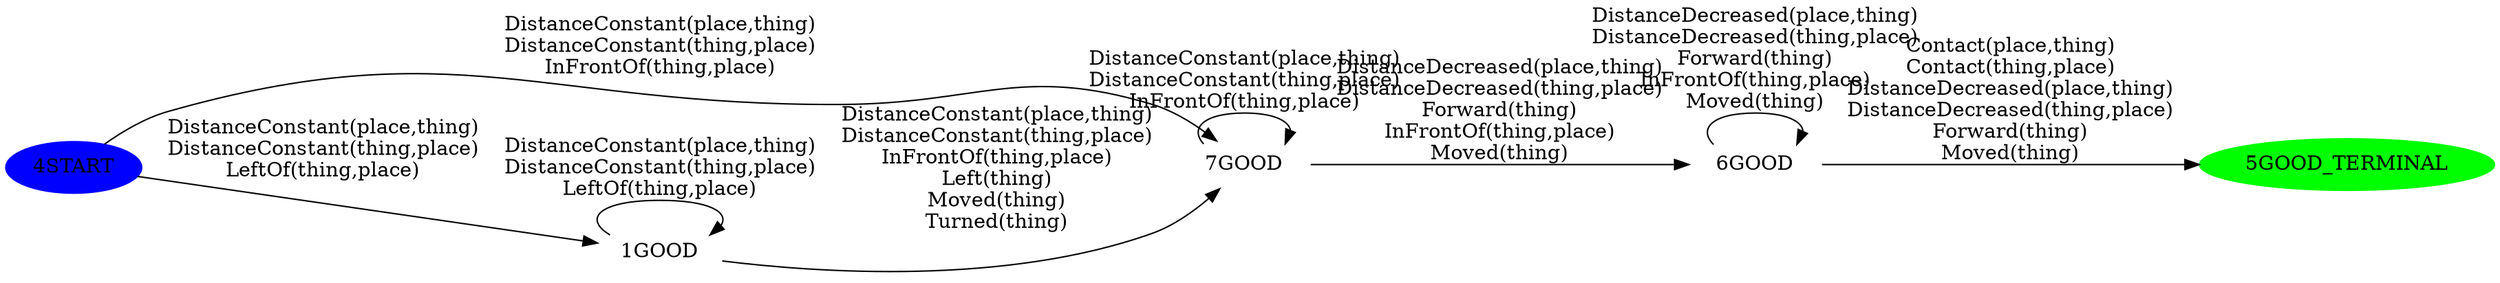 digraph G { 
	graph [ rankdir=LR ]; 
	"7" [label="7GOOD",style="filled",color="white",fontcolor="black"];
	"7" -> "7" [label="DistanceConstant(place,thing)\nDistanceConstant(thing,place)\nInFrontOf(thing,place)"] ;
	"7" -> "6" [label="DistanceDecreased(place,thing)\nDistanceDecreased(thing,place)\nForward(thing)\nInFrontOf(thing,place)\nMoved(thing)"] ;
	"5" [label="5GOOD_TERMINAL",style="filled",color="green",fontcolor="black"];
	"4" [label="4START",style="filled",color="blue",fontcolor="black"];
	"4" -> "7" [label="DistanceConstant(place,thing)\nDistanceConstant(thing,place)\nInFrontOf(thing,place)"] ;
	"4" -> "1" [label="DistanceConstant(place,thing)\nDistanceConstant(thing,place)\nLeftOf(thing,place)"] ;
	"6" [label="6GOOD",style="filled",color="white",fontcolor="black"];
	"6" -> "5" [label="Contact(place,thing)\nContact(thing,place)\nDistanceDecreased(place,thing)\nDistanceDecreased(thing,place)\nForward(thing)\nMoved(thing)"] ;
	"6" -> "6" [label="DistanceDecreased(place,thing)\nDistanceDecreased(thing,place)\nForward(thing)\nInFrontOf(thing,place)\nMoved(thing)"] ;
	"1" [label="1GOOD",style="filled",color="white",fontcolor="black"];
	"1" -> "7" [label="DistanceConstant(place,thing)\nDistanceConstant(thing,place)\nInFrontOf(thing,place)\nLeft(thing)\nMoved(thing)\nTurned(thing)"] ;
	"1" -> "1" [label="DistanceConstant(place,thing)\nDistanceConstant(thing,place)\nLeftOf(thing,place)"] ;
}
